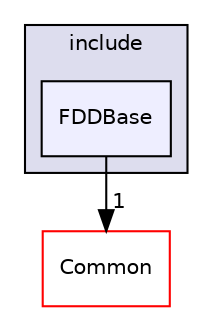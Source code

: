 digraph "/home/travis/build/AliceO2Group/AliceO2/Detectors/FIT/FDD/base/include/FDDBase" {
  bgcolor=transparent;
  compound=true
  node [ fontsize="10", fontname="Helvetica"];
  edge [ labelfontsize="10", labelfontname="Helvetica"];
  subgraph clusterdir_fe20bb9910190eb67f030158949c0170 {
    graph [ bgcolor="#ddddee", pencolor="black", label="include" fontname="Helvetica", fontsize="10", URL="dir_fe20bb9910190eb67f030158949c0170.html"]
  dir_7370a7324c6b174dcc88e324b679a22c [shape=box, label="FDDBase", style="filled", fillcolor="#eeeeff", pencolor="black", URL="dir_7370a7324c6b174dcc88e324b679a22c.html"];
  }
  dir_4ab6b4cc6a7edbff49100e9123df213f [shape=box label="Common" color="red" URL="dir_4ab6b4cc6a7edbff49100e9123df213f.html"];
  dir_7370a7324c6b174dcc88e324b679a22c->dir_4ab6b4cc6a7edbff49100e9123df213f [headlabel="1", labeldistance=1.5 headhref="dir_000180_000036.html"];
}
